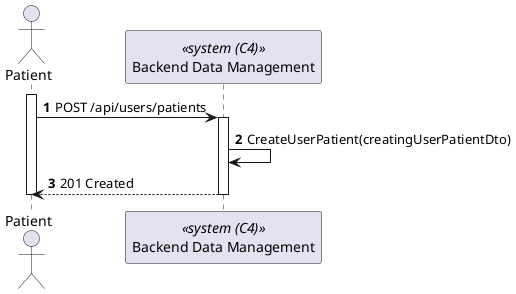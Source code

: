 @startuml process-view
autonumber

actor "Patient" as Patient
participant BackendDataManagement as "Backend Data Management" <<system (C4)>>

activate Patient
    Patient -> BackendDataManagement : POST /api/users/patients
    activate BackendDataManagement

        BackendDataManagement -> BackendDataManagement : CreateUserPatient(creatingUserPatientDto)

        Patient <-- BackendDataManagement : 201 Created
    deactivate BackendDataManagement

deactivate Patient

@enduml